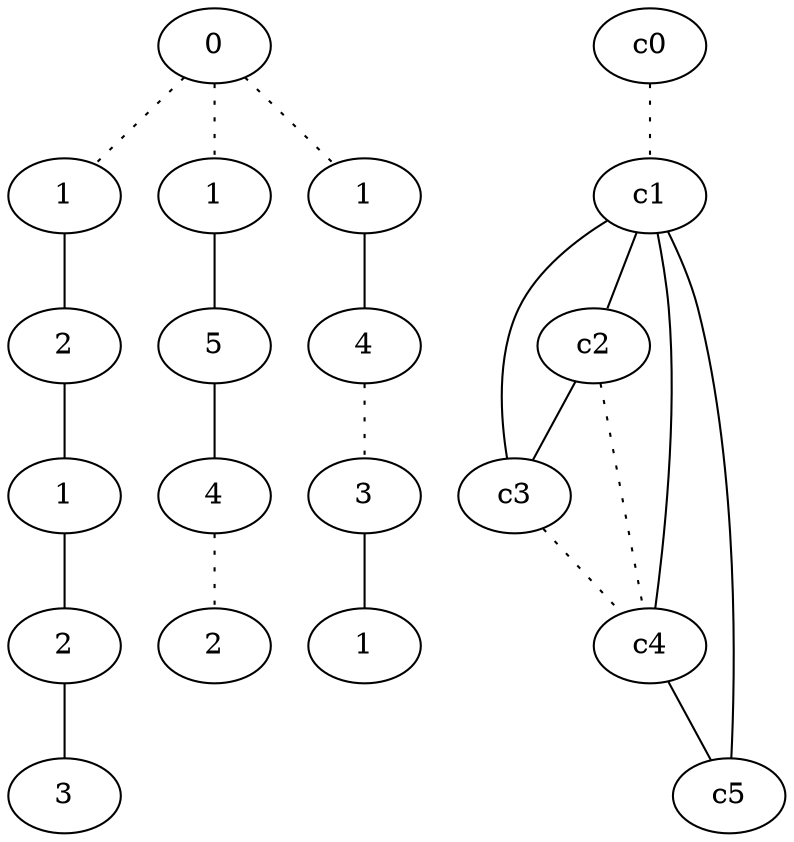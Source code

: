 graph {
a0[label=0];
a1[label=1];
a2[label=2];
a3[label=1];
a4[label=2];
a5[label=3];
a6[label=1];
a7[label=5];
a8[label=4];
a9[label=2];
a10[label=1];
a11[label=4];
a12[label=3];
a13[label=1];
a0 -- a1 [style=dotted];
a0 -- a6 [style=dotted];
a0 -- a10 [style=dotted];
a1 -- a2;
a2 -- a3;
a3 -- a4;
a4 -- a5;
a6 -- a7;
a7 -- a8;
a8 -- a9 [style=dotted];
a10 -- a11;
a11 -- a12 [style=dotted];
a12 -- a13;
c0 -- c1 [style=dotted];
c1 -- c2;
c1 -- c3;
c1 -- c4;
c1 -- c5;
c2 -- c3;
c2 -- c4 [style=dotted];
c3 -- c4 [style=dotted];
c4 -- c5;
}
